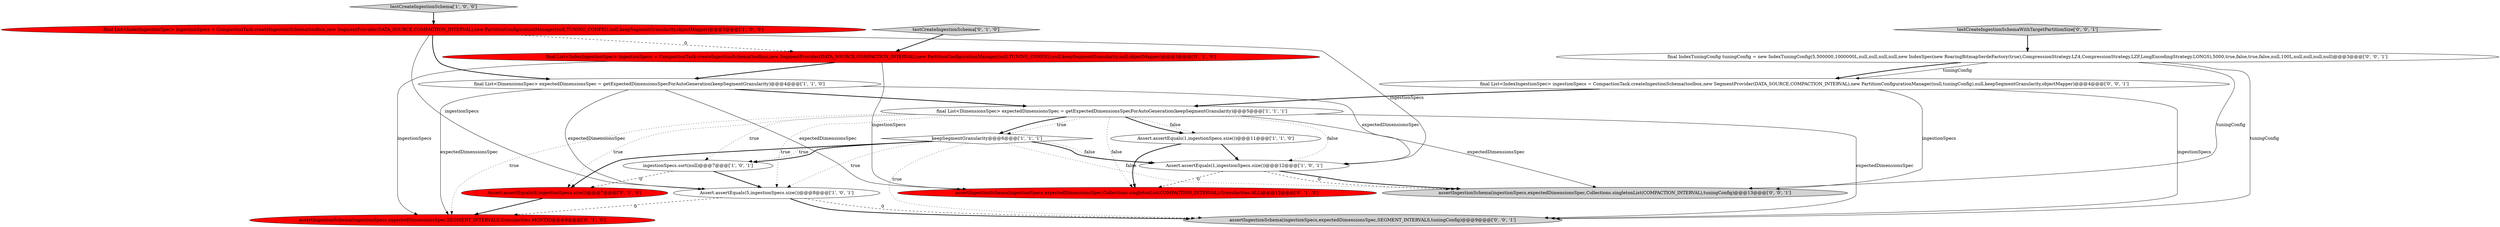 digraph {
5 [style = filled, label = "ingestionSpecs.sort(null)@@@7@@@['1', '0', '1']", fillcolor = white, shape = ellipse image = "AAA0AAABBB1BBB"];
8 [style = filled, label = "Assert.assertEquals(1,ingestionSpecs.size())@@@11@@@['1', '1', '0']", fillcolor = white, shape = ellipse image = "AAA0AAABBB1BBB"];
13 [style = filled, label = "testCreateIngestionSchema['0', '1', '0']", fillcolor = lightgray, shape = diamond image = "AAA0AAABBB2BBB"];
18 [style = filled, label = "assertIngestionSchema(ingestionSpecs,expectedDimensionsSpec,Collections.singletonList(COMPACTION_INTERVAL),tuningConfig)@@@13@@@['0', '0', '1']", fillcolor = lightgray, shape = ellipse image = "AAA0AAABBB3BBB"];
6 [style = filled, label = "final List<DimensionsSpec> expectedDimensionsSpec = getExpectedDimensionsSpecForAutoGeneration(keepSegmentGranularity)@@@5@@@['1', '1', '1']", fillcolor = white, shape = ellipse image = "AAA0AAABBB1BBB"];
3 [style = filled, label = "testCreateIngestionSchema['1', '0', '0']", fillcolor = lightgray, shape = diamond image = "AAA0AAABBB1BBB"];
9 [style = filled, label = "assertIngestionSchema(ingestionSpecs,expectedDimensionsSpec,Collections.singletonList(COMPACTION_INTERVAL),Granularities.ALL)@@@12@@@['0', '1', '0']", fillcolor = red, shape = ellipse image = "AAA1AAABBB2BBB"];
1 [style = filled, label = "final List<DimensionsSpec> expectedDimensionsSpec = getExpectedDimensionsSpecForAutoGeneration(keepSegmentGranularity)@@@4@@@['1', '1', '0']", fillcolor = white, shape = ellipse image = "AAA0AAABBB1BBB"];
4 [style = filled, label = "Assert.assertEquals(1,ingestionSpecs.size())@@@12@@@['1', '0', '1']", fillcolor = white, shape = ellipse image = "AAA0AAABBB1BBB"];
7 [style = filled, label = "Assert.assertEquals(5,ingestionSpecs.size())@@@8@@@['1', '0', '1']", fillcolor = white, shape = ellipse image = "AAA0AAABBB1BBB"];
11 [style = filled, label = "assertIngestionSchema(ingestionSpecs,expectedDimensionsSpec,SEGMENT_INTERVALS,Granularities.MONTH)@@@8@@@['0', '1', '0']", fillcolor = red, shape = ellipse image = "AAA1AAABBB2BBB"];
12 [style = filled, label = "Assert.assertEquals(6,ingestionSpecs.size())@@@7@@@['0', '1', '0']", fillcolor = red, shape = ellipse image = "AAA1AAABBB2BBB"];
2 [style = filled, label = "keepSegmentGranularity@@@6@@@['1', '1', '1']", fillcolor = white, shape = diamond image = "AAA0AAABBB1BBB"];
14 [style = filled, label = "final IndexTuningConfig tuningConfig = new IndexTuningConfig(5,500000,1000000L,null,null,null,null,new IndexSpec(new RoaringBitmapSerdeFactory(true),CompressionStrategy.LZ4,CompressionStrategy.LZF,LongEncodingStrategy.LONGS),5000,true,false,true,false,null,100L,null,null,null,null)@@@3@@@['0', '0', '1']", fillcolor = white, shape = ellipse image = "AAA0AAABBB3BBB"];
17 [style = filled, label = "assertIngestionSchema(ingestionSpecs,expectedDimensionsSpec,SEGMENT_INTERVALS,tuningConfig)@@@9@@@['0', '0', '1']", fillcolor = lightgray, shape = ellipse image = "AAA0AAABBB3BBB"];
15 [style = filled, label = "final List<IndexIngestionSpec> ingestionSpecs = CompactionTask.createIngestionSchema(toolbox,new SegmentProvider(DATA_SOURCE,COMPACTION_INTERVAL),new PartitionConfigurationManager(null,tuningConfig),null,keepSegmentGranularity,objectMapper)@@@4@@@['0', '0', '1']", fillcolor = white, shape = ellipse image = "AAA0AAABBB3BBB"];
0 [style = filled, label = "final List<IndexIngestionSpec> ingestionSpecs = CompactionTask.createIngestionSchema(toolbox,new SegmentProvider(DATA_SOURCE,COMPACTION_INTERVAL),new PartitionConfigurationManager(null,TUNING_CONFIG),null,keepSegmentGranularity,objectMapper)@@@3@@@['1', '0', '0']", fillcolor = red, shape = ellipse image = "AAA1AAABBB1BBB"];
16 [style = filled, label = "testCreateIngestionSchemaWithTargetPartitionSize['0', '0', '1']", fillcolor = lightgray, shape = diamond image = "AAA0AAABBB3BBB"];
10 [style = filled, label = "final List<IndexIngestionSpec> ingestionSpecs = CompactionTask.createIngestionSchema(toolbox,new SegmentProvider(DATA_SOURCE,COMPACTION_INTERVAL),new PartitionConfigurationManager(null,TUNING_CONFIG),null,keepSegmentGranularity,null,objectMapper)@@@3@@@['0', '1', '0']", fillcolor = red, shape = ellipse image = "AAA1AAABBB2BBB"];
6->4 [style = dotted, label="false"];
13->10 [style = bold, label=""];
4->18 [style = dashed, label="0"];
5->12 [style = dashed, label="0"];
15->18 [style = solid, label="ingestionSpecs"];
7->17 [style = bold, label=""];
0->7 [style = solid, label="ingestionSpecs"];
1->9 [style = solid, label="expectedDimensionsSpec"];
15->17 [style = solid, label="ingestionSpecs"];
7->17 [style = dashed, label="0"];
14->17 [style = solid, label="tuningConfig"];
6->17 [style = solid, label="expectedDimensionsSpec"];
2->17 [style = dotted, label="true"];
12->11 [style = bold, label=""];
7->11 [style = dashed, label="0"];
6->9 [style = dotted, label="false"];
15->6 [style = bold, label=""];
4->18 [style = bold, label=""];
1->7 [style = solid, label="expectedDimensionsSpec"];
2->18 [style = dotted, label="false"];
2->4 [style = bold, label=""];
0->10 [style = dashed, label="0"];
3->0 [style = bold, label=""];
2->12 [style = bold, label=""];
6->2 [style = bold, label=""];
1->11 [style = solid, label="expectedDimensionsSpec"];
1->4 [style = solid, label="expectedDimensionsSpec"];
4->9 [style = dashed, label="0"];
1->6 [style = bold, label=""];
14->15 [style = solid, label="tuningConfig"];
6->2 [style = dotted, label="true"];
6->8 [style = dotted, label="false"];
0->4 [style = solid, label="ingestionSpecs"];
0->1 [style = bold, label=""];
2->7 [style = dotted, label="true"];
6->8 [style = bold, label=""];
8->9 [style = bold, label=""];
6->7 [style = dotted, label="true"];
5->7 [style = bold, label=""];
16->14 [style = bold, label=""];
14->15 [style = bold, label=""];
2->4 [style = dotted, label="false"];
14->18 [style = solid, label="tuningConfig"];
10->11 [style = solid, label="ingestionSpecs"];
8->4 [style = bold, label=""];
6->12 [style = dotted, label="true"];
6->11 [style = dotted, label="true"];
2->5 [style = dotted, label="true"];
10->1 [style = bold, label=""];
6->18 [style = solid, label="expectedDimensionsSpec"];
10->9 [style = solid, label="ingestionSpecs"];
6->5 [style = dotted, label="true"];
2->5 [style = bold, label=""];
}
